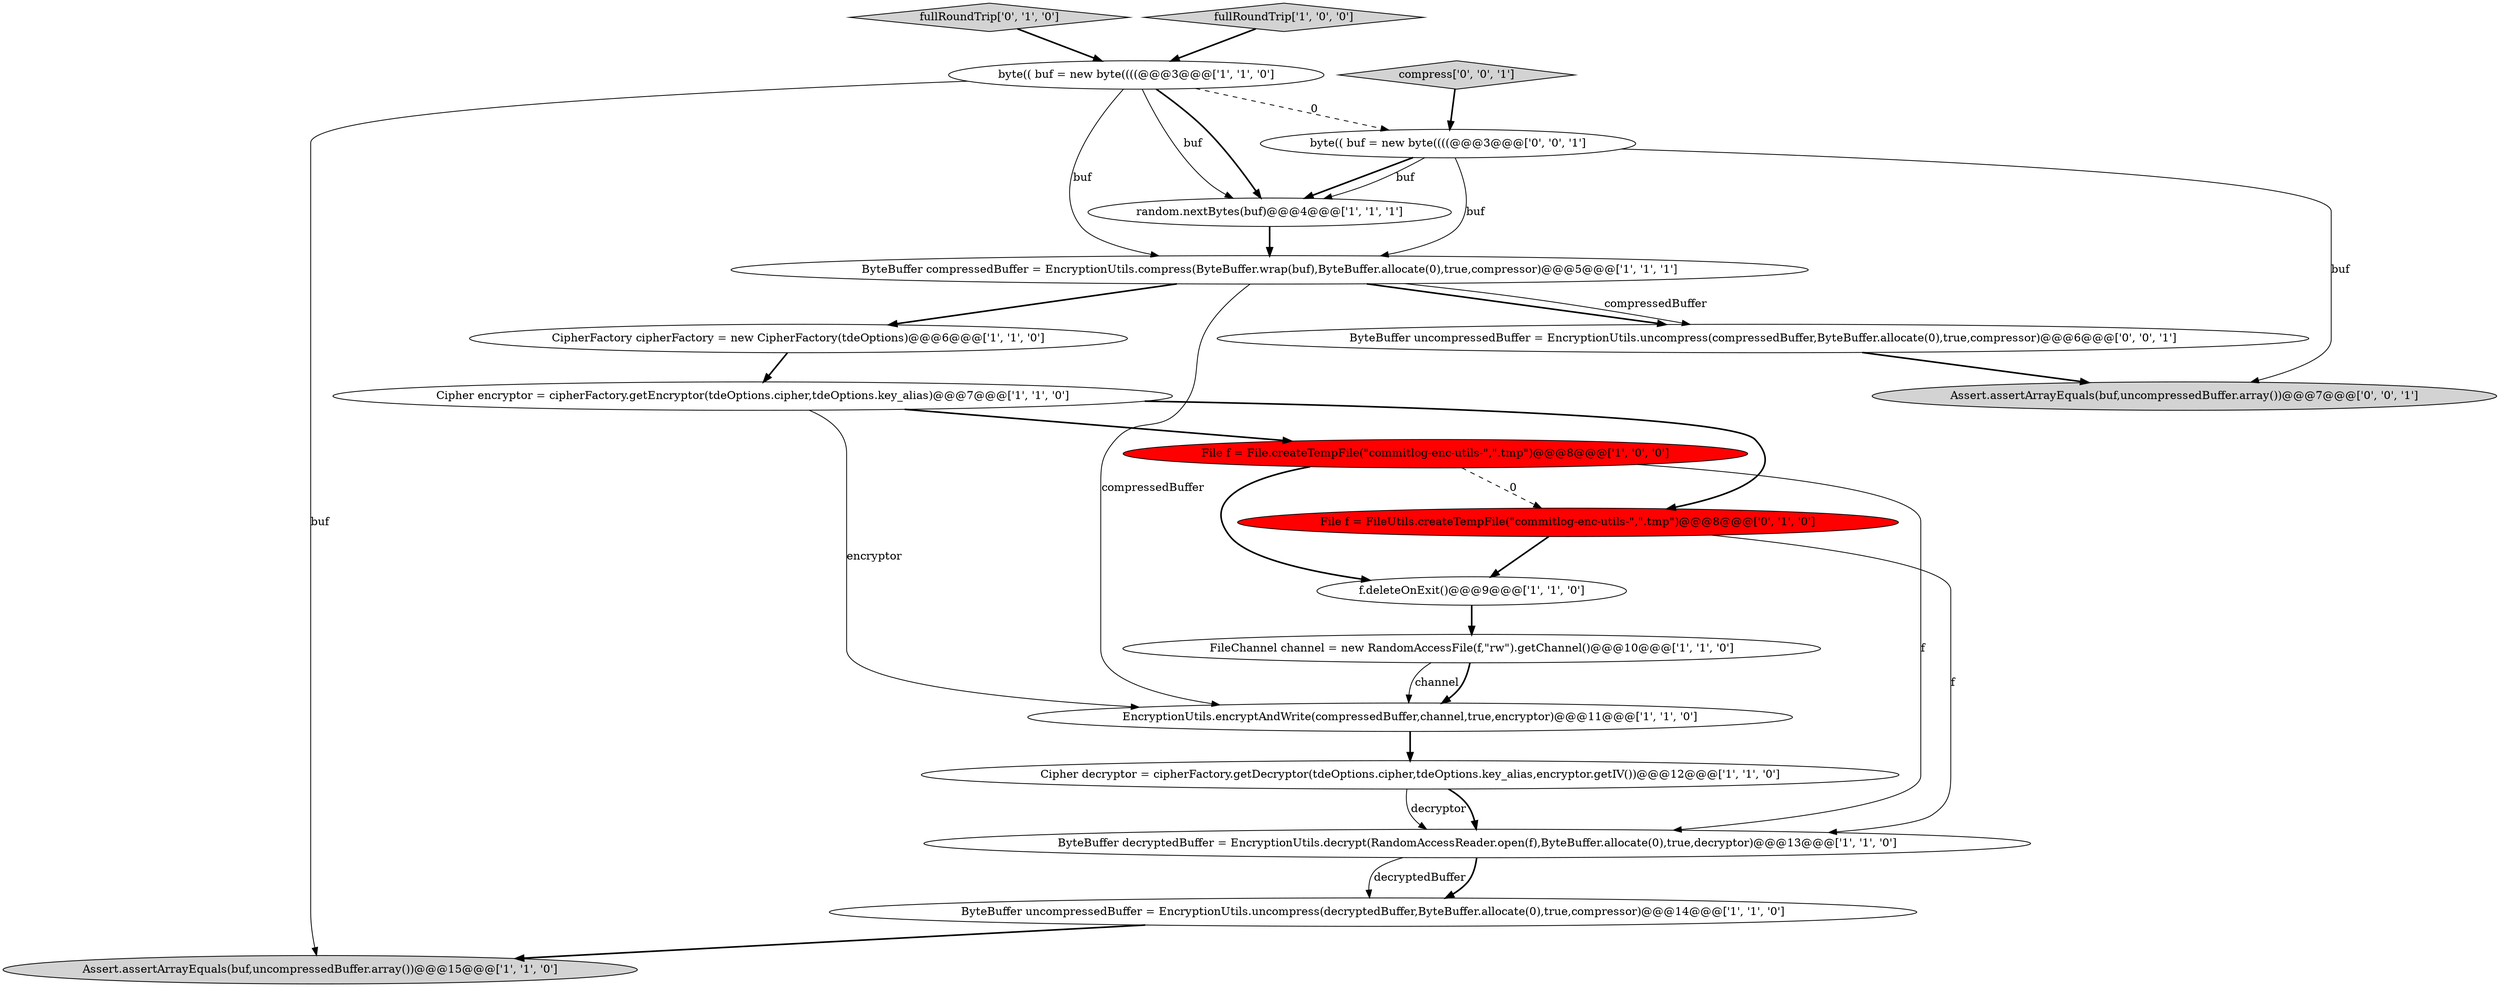 digraph {
1 [style = filled, label = "byte(( buf = new byte((((@@@3@@@['1', '1', '0']", fillcolor = white, shape = ellipse image = "AAA0AAABBB1BBB"];
11 [style = filled, label = "EncryptionUtils.encryptAndWrite(compressedBuffer,channel,true,encryptor)@@@11@@@['1', '1', '0']", fillcolor = white, shape = ellipse image = "AAA0AAABBB1BBB"];
10 [style = filled, label = "CipherFactory cipherFactory = new CipherFactory(tdeOptions)@@@6@@@['1', '1', '0']", fillcolor = white, shape = ellipse image = "AAA0AAABBB1BBB"];
7 [style = filled, label = "Cipher encryptor = cipherFactory.getEncryptor(tdeOptions.cipher,tdeOptions.key_alias)@@@7@@@['1', '1', '0']", fillcolor = white, shape = ellipse image = "AAA0AAABBB1BBB"];
0 [style = filled, label = "Assert.assertArrayEquals(buf,uncompressedBuffer.array())@@@15@@@['1', '1', '0']", fillcolor = lightgray, shape = ellipse image = "AAA0AAABBB1BBB"];
13 [style = filled, label = "Cipher decryptor = cipherFactory.getDecryptor(tdeOptions.cipher,tdeOptions.key_alias,encryptor.getIV())@@@12@@@['1', '1', '0']", fillcolor = white, shape = ellipse image = "AAA0AAABBB1BBB"];
15 [style = filled, label = "fullRoundTrip['0', '1', '0']", fillcolor = lightgray, shape = diamond image = "AAA0AAABBB2BBB"];
8 [style = filled, label = "fullRoundTrip['1', '0', '0']", fillcolor = lightgray, shape = diamond image = "AAA0AAABBB1BBB"];
6 [style = filled, label = "ByteBuffer decryptedBuffer = EncryptionUtils.decrypt(RandomAccessReader.open(f),ByteBuffer.allocate(0),true,decryptor)@@@13@@@['1', '1', '0']", fillcolor = white, shape = ellipse image = "AAA0AAABBB1BBB"];
17 [style = filled, label = "compress['0', '0', '1']", fillcolor = lightgray, shape = diamond image = "AAA0AAABBB3BBB"];
18 [style = filled, label = "ByteBuffer uncompressedBuffer = EncryptionUtils.uncompress(compressedBuffer,ByteBuffer.allocate(0),true,compressor)@@@6@@@['0', '0', '1']", fillcolor = white, shape = ellipse image = "AAA0AAABBB3BBB"];
4 [style = filled, label = "ByteBuffer uncompressedBuffer = EncryptionUtils.uncompress(decryptedBuffer,ByteBuffer.allocate(0),true,compressor)@@@14@@@['1', '1', '0']", fillcolor = white, shape = ellipse image = "AAA0AAABBB1BBB"];
2 [style = filled, label = "random.nextBytes(buf)@@@4@@@['1', '1', '1']", fillcolor = white, shape = ellipse image = "AAA0AAABBB1BBB"];
3 [style = filled, label = "ByteBuffer compressedBuffer = EncryptionUtils.compress(ByteBuffer.wrap(buf),ByteBuffer.allocate(0),true,compressor)@@@5@@@['1', '1', '1']", fillcolor = white, shape = ellipse image = "AAA0AAABBB1BBB"];
12 [style = filled, label = "f.deleteOnExit()@@@9@@@['1', '1', '0']", fillcolor = white, shape = ellipse image = "AAA0AAABBB1BBB"];
16 [style = filled, label = "byte(( buf = new byte((((@@@3@@@['0', '0', '1']", fillcolor = white, shape = ellipse image = "AAA0AAABBB3BBB"];
19 [style = filled, label = "Assert.assertArrayEquals(buf,uncompressedBuffer.array())@@@7@@@['0', '0', '1']", fillcolor = lightgray, shape = ellipse image = "AAA0AAABBB3BBB"];
9 [style = filled, label = "File f = File.createTempFile(\"commitlog-enc-utils-\",\".tmp\")@@@8@@@['1', '0', '0']", fillcolor = red, shape = ellipse image = "AAA1AAABBB1BBB"];
5 [style = filled, label = "FileChannel channel = new RandomAccessFile(f,\"rw\").getChannel()@@@10@@@['1', '1', '0']", fillcolor = white, shape = ellipse image = "AAA0AAABBB1BBB"];
14 [style = filled, label = "File f = FileUtils.createTempFile(\"commitlog-enc-utils-\",\".tmp\")@@@8@@@['0', '1', '0']", fillcolor = red, shape = ellipse image = "AAA1AAABBB2BBB"];
6->4 [style = solid, label="decryptedBuffer"];
1->3 [style = solid, label="buf"];
9->6 [style = solid, label="f"];
12->5 [style = bold, label=""];
7->11 [style = solid, label="encryptor"];
14->6 [style = solid, label="f"];
2->3 [style = bold, label=""];
18->19 [style = bold, label=""];
16->2 [style = bold, label=""];
10->7 [style = bold, label=""];
3->11 [style = solid, label="compressedBuffer"];
4->0 [style = bold, label=""];
7->14 [style = bold, label=""];
1->0 [style = solid, label="buf"];
3->18 [style = bold, label=""];
7->9 [style = bold, label=""];
8->1 [style = bold, label=""];
3->10 [style = bold, label=""];
6->4 [style = bold, label=""];
16->3 [style = solid, label="buf"];
3->18 [style = solid, label="compressedBuffer"];
9->14 [style = dashed, label="0"];
16->19 [style = solid, label="buf"];
1->16 [style = dashed, label="0"];
5->11 [style = solid, label="channel"];
13->6 [style = solid, label="decryptor"];
11->13 [style = bold, label=""];
14->12 [style = bold, label=""];
1->2 [style = solid, label="buf"];
1->2 [style = bold, label=""];
5->11 [style = bold, label=""];
9->12 [style = bold, label=""];
13->6 [style = bold, label=""];
16->2 [style = solid, label="buf"];
17->16 [style = bold, label=""];
15->1 [style = bold, label=""];
}
